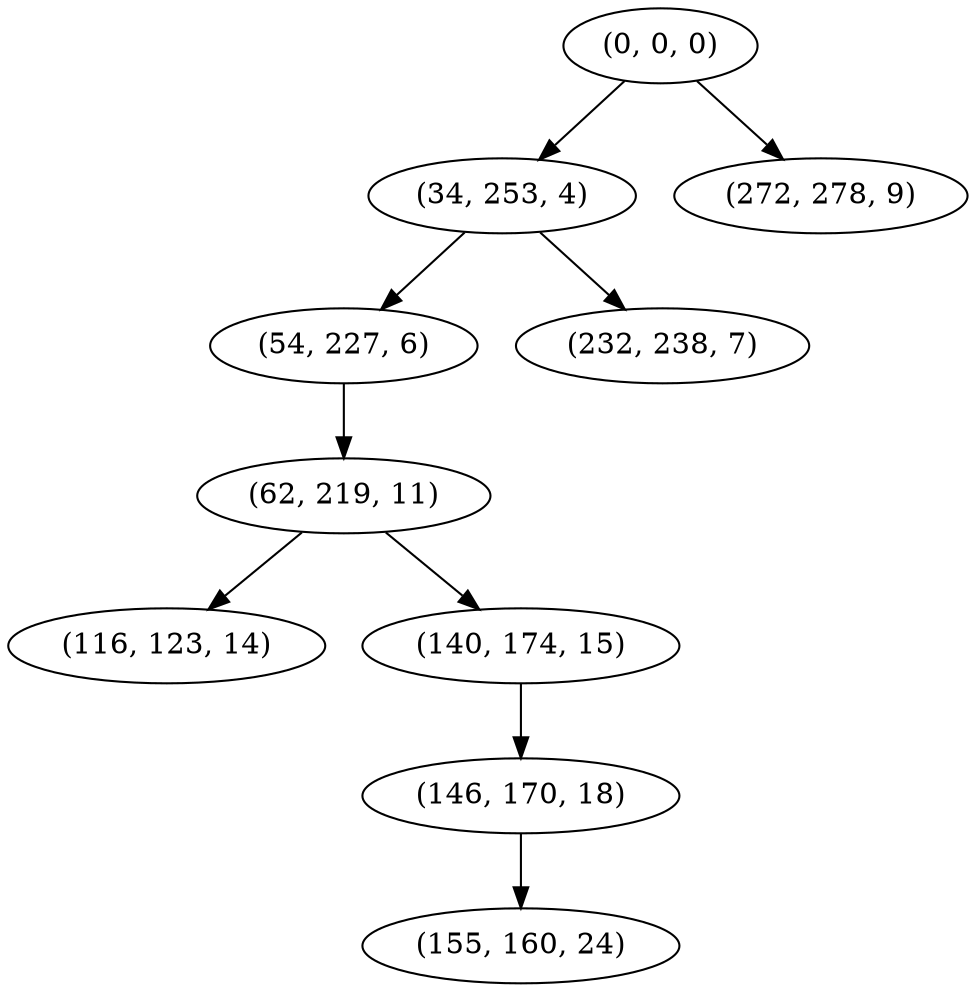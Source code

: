 digraph tree {
    "(0, 0, 0)";
    "(34, 253, 4)";
    "(54, 227, 6)";
    "(62, 219, 11)";
    "(116, 123, 14)";
    "(140, 174, 15)";
    "(146, 170, 18)";
    "(155, 160, 24)";
    "(232, 238, 7)";
    "(272, 278, 9)";
    "(0, 0, 0)" -> "(34, 253, 4)";
    "(0, 0, 0)" -> "(272, 278, 9)";
    "(34, 253, 4)" -> "(54, 227, 6)";
    "(34, 253, 4)" -> "(232, 238, 7)";
    "(54, 227, 6)" -> "(62, 219, 11)";
    "(62, 219, 11)" -> "(116, 123, 14)";
    "(62, 219, 11)" -> "(140, 174, 15)";
    "(140, 174, 15)" -> "(146, 170, 18)";
    "(146, 170, 18)" -> "(155, 160, 24)";
}
